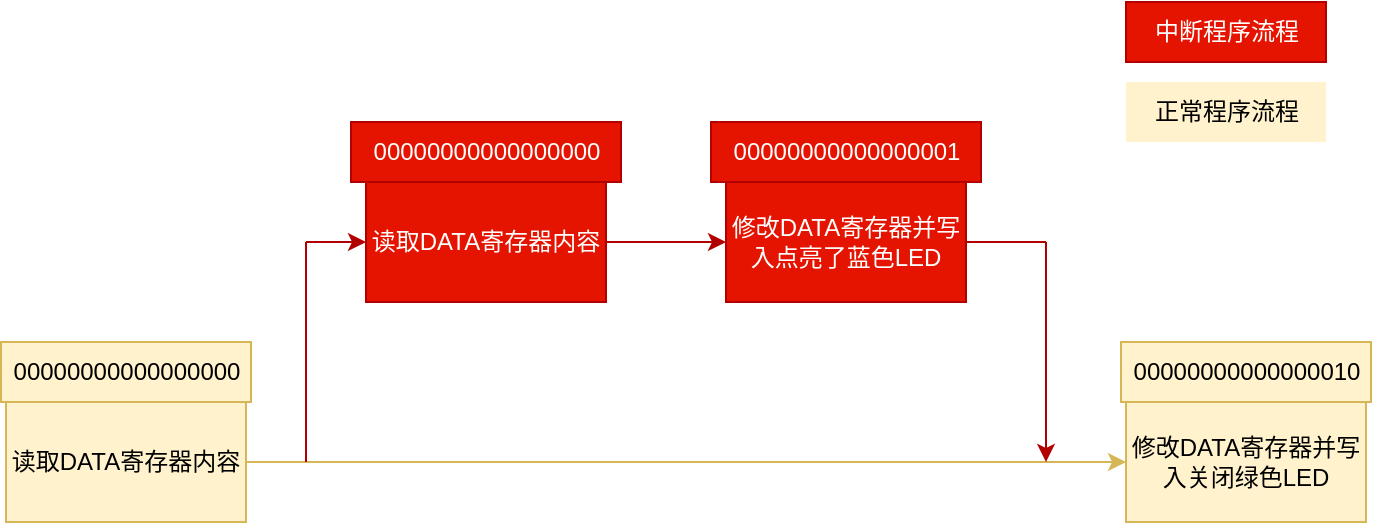 <mxfile version="25.0.3">
  <diagram name="第 1 页" id="3qyRlRPOa5B6Lsa2CKGG">
    <mxGraphModel dx="1193" dy="756" grid="1" gridSize="10" guides="1" tooltips="1" connect="1" arrows="1" fold="1" page="1" pageScale="1" pageWidth="827" pageHeight="1169" math="0" shadow="0">
      <root>
        <mxCell id="0" />
        <mxCell id="1" parent="0" />
        <mxCell id="WrCZ47d6jYr-_N5ASYm_-1" value="读取DATA寄存器内容" style="rounded=0;whiteSpace=wrap;html=1;fillColor=#fff2cc;strokeColor=#d6b656;" vertex="1" parent="1">
          <mxGeometry x="200" y="340" width="120" height="60" as="geometry" />
        </mxCell>
        <mxCell id="WrCZ47d6jYr-_N5ASYm_-2" value="修改DATA寄存器并写入关闭绿色LED" style="rounded=0;whiteSpace=wrap;html=1;fillColor=#fff2cc;strokeColor=#d6b656;" vertex="1" parent="1">
          <mxGeometry x="760" y="340" width="120" height="60" as="geometry" />
        </mxCell>
        <mxCell id="WrCZ47d6jYr-_N5ASYm_-3" value="读取DATA寄存器内容" style="rounded=0;whiteSpace=wrap;html=1;fillColor=#e51400;strokeColor=#B20000;fontColor=#ffffff;" vertex="1" parent="1">
          <mxGeometry x="380" y="230" width="120" height="60" as="geometry" />
        </mxCell>
        <mxCell id="WrCZ47d6jYr-_N5ASYm_-6" value="" style="endArrow=classic;html=1;rounded=0;exitX=1;exitY=0.5;exitDx=0;exitDy=0;entryX=0;entryY=0.5;entryDx=0;entryDy=0;fillColor=#fff2cc;strokeColor=#d6b656;" edge="1" parent="1" source="WrCZ47d6jYr-_N5ASYm_-1" target="WrCZ47d6jYr-_N5ASYm_-2">
          <mxGeometry width="50" height="50" relative="1" as="geometry">
            <mxPoint x="520" y="430" as="sourcePoint" />
            <mxPoint x="370" y="370" as="targetPoint" />
          </mxGeometry>
        </mxCell>
        <mxCell id="WrCZ47d6jYr-_N5ASYm_-7" value="" style="endArrow=classic;html=1;rounded=0;entryX=0;entryY=0.5;entryDx=0;entryDy=0;fillColor=#e51400;strokeColor=#B20000;" edge="1" parent="1" target="WrCZ47d6jYr-_N5ASYm_-3">
          <mxGeometry width="50" height="50" relative="1" as="geometry">
            <mxPoint x="350" y="260" as="sourcePoint" />
            <mxPoint x="376" y="260" as="targetPoint" />
          </mxGeometry>
        </mxCell>
        <mxCell id="WrCZ47d6jYr-_N5ASYm_-8" value="" style="endArrow=none;html=1;rounded=0;fillColor=#e51400;strokeColor=#B20000;" edge="1" parent="1">
          <mxGeometry width="50" height="50" relative="1" as="geometry">
            <mxPoint x="350" y="370" as="sourcePoint" />
            <mxPoint x="350" y="260" as="targetPoint" />
          </mxGeometry>
        </mxCell>
        <mxCell id="WrCZ47d6jYr-_N5ASYm_-9" value="修改DATA寄存器并写入点亮了蓝色LED" style="rounded=0;whiteSpace=wrap;html=1;fillColor=#e51400;strokeColor=#B20000;fontColor=#ffffff;" vertex="1" parent="1">
          <mxGeometry x="560" y="230" width="120" height="60" as="geometry" />
        </mxCell>
        <mxCell id="WrCZ47d6jYr-_N5ASYm_-10" value="" style="endArrow=classic;html=1;rounded=0;exitX=1;exitY=0.5;exitDx=0;exitDy=0;entryX=0;entryY=0.5;entryDx=0;entryDy=0;fillColor=#e51400;strokeColor=#B20000;" edge="1" parent="1" target="WrCZ47d6jYr-_N5ASYm_-9">
          <mxGeometry width="50" height="50" relative="1" as="geometry">
            <mxPoint x="500" y="260" as="sourcePoint" />
            <mxPoint x="550" y="260" as="targetPoint" />
          </mxGeometry>
        </mxCell>
        <mxCell id="WrCZ47d6jYr-_N5ASYm_-12" value="" style="endArrow=none;html=1;rounded=0;fillColor=#e51400;strokeColor=#B20000;" edge="1" parent="1">
          <mxGeometry width="50" height="50" relative="1" as="geometry">
            <mxPoint x="680" y="260" as="sourcePoint" />
            <mxPoint x="720" y="260" as="targetPoint" />
          </mxGeometry>
        </mxCell>
        <mxCell id="WrCZ47d6jYr-_N5ASYm_-13" value="" style="endArrow=classic;html=1;rounded=0;fillColor=#e51400;strokeColor=#B20000;" edge="1" parent="1">
          <mxGeometry width="50" height="50" relative="1" as="geometry">
            <mxPoint x="720" y="260" as="sourcePoint" />
            <mxPoint x="720" y="370" as="targetPoint" />
          </mxGeometry>
        </mxCell>
        <mxCell id="WrCZ47d6jYr-_N5ASYm_-16" value="00000000000000000" style="text;html=1;align=center;verticalAlign=middle;whiteSpace=wrap;rounded=0;fillColor=#fff2cc;strokeColor=#d6b656;" vertex="1" parent="1">
          <mxGeometry x="197.5" y="310" width="125" height="30" as="geometry" />
        </mxCell>
        <mxCell id="WrCZ47d6jYr-_N5ASYm_-18" value="00000000000000000" style="text;html=1;align=center;verticalAlign=middle;whiteSpace=wrap;rounded=0;fillColor=#e51400;strokeColor=#B20000;fontColor=#ffffff;" vertex="1" parent="1">
          <mxGeometry x="372.5" y="200" width="135" height="30" as="geometry" />
        </mxCell>
        <mxCell id="WrCZ47d6jYr-_N5ASYm_-19" value="00000000000000001" style="text;html=1;align=center;verticalAlign=middle;whiteSpace=wrap;rounded=0;fillColor=#e51400;strokeColor=#B20000;fontColor=#ffffff;" vertex="1" parent="1">
          <mxGeometry x="552.5" y="200" width="135" height="30" as="geometry" />
        </mxCell>
        <mxCell id="WrCZ47d6jYr-_N5ASYm_-20" value="00000000000000010" style="text;html=1;align=center;verticalAlign=middle;whiteSpace=wrap;rounded=0;fillColor=#fff2cc;strokeColor=#d6b656;" vertex="1" parent="1">
          <mxGeometry x="757.5" y="310" width="125" height="30" as="geometry" />
        </mxCell>
        <mxCell id="WrCZ47d6jYr-_N5ASYm_-22" value="正常程序流程" style="text;html=1;align=center;verticalAlign=middle;resizable=0;points=[];autosize=1;strokeColor=none;fillColor=#fff2cc;" vertex="1" parent="1">
          <mxGeometry x="760" y="180" width="100" height="30" as="geometry" />
        </mxCell>
        <mxCell id="WrCZ47d6jYr-_N5ASYm_-24" value="中断程序流程" style="text;html=1;align=center;verticalAlign=middle;resizable=0;points=[];autosize=1;strokeColor=#B20000;fillColor=#e51400;fontColor=#ffffff;" vertex="1" parent="1">
          <mxGeometry x="760" y="140" width="100" height="30" as="geometry" />
        </mxCell>
      </root>
    </mxGraphModel>
  </diagram>
</mxfile>
